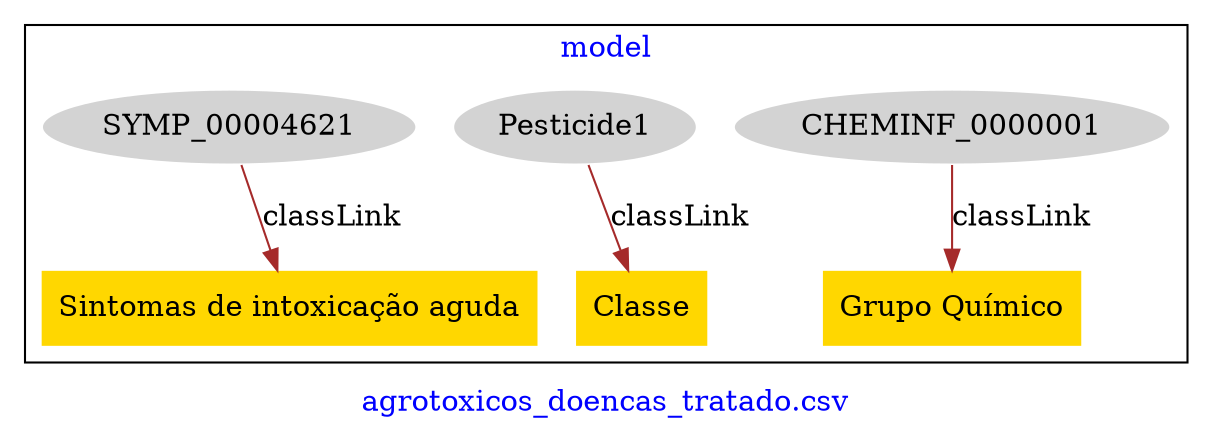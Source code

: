 digraph n0 {
fontcolor="blue"
remincross="true"
label="agrotoxicos_doencas_tratado.csv"
subgraph cluster {
label="model"
n2[style="filled",color="white",fillcolor="lightgray",label="CHEMINF_0000001"];
n3[shape="plaintext",style="filled",fillcolor="gold",label="Grupo Químico"];
n4[style="filled",color="white",fillcolor="lightgray",label="Pesticide1"];
n5[shape="plaintext",style="filled",fillcolor="gold",label="Classe"];
n6[style="filled",color="white",fillcolor="lightgray",label="SYMP_00004621"];
n7[shape="plaintext",style="filled",fillcolor="gold",label="Sintomas de intoxicação aguda"];
}
n2 -> n3[color="brown",fontcolor="black",label="classLink"]
n4 -> n5[color="brown",fontcolor="black",label="classLink"]
n6 -> n7[color="brown",fontcolor="black",label="classLink"]
}
